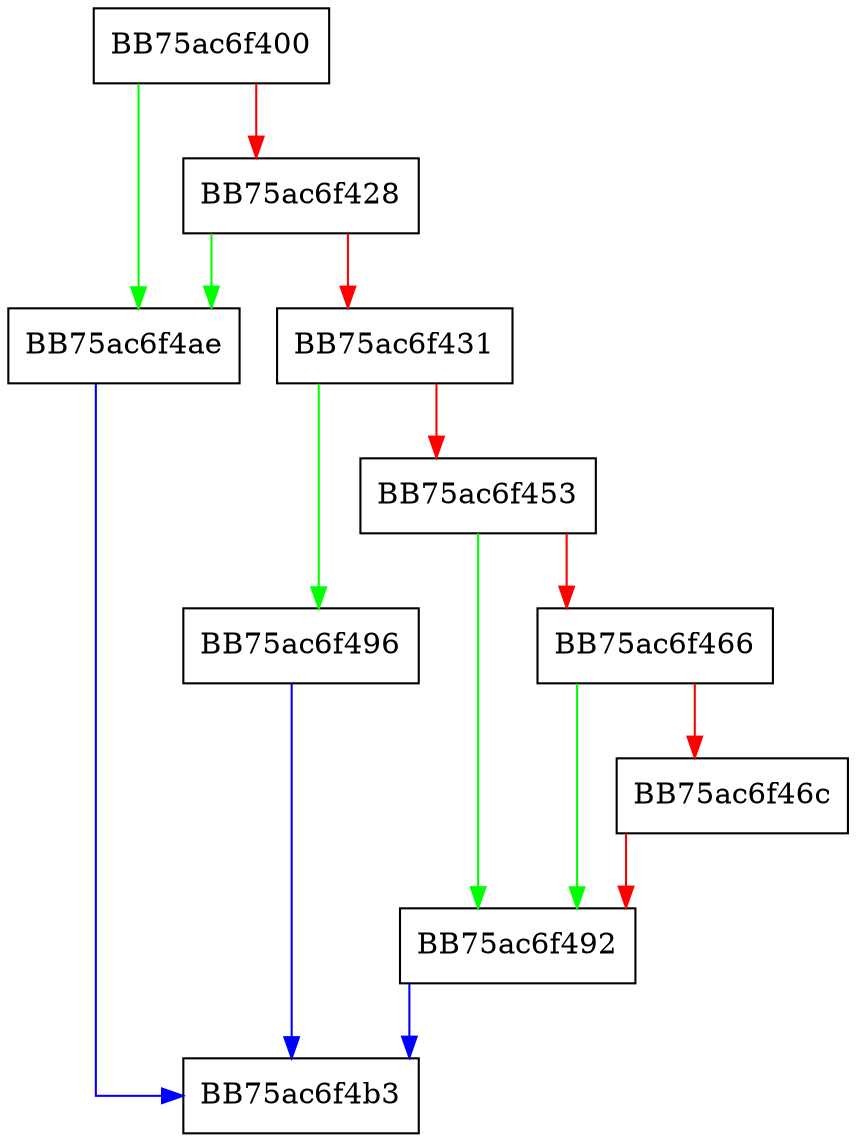 digraph FindNext {
  node [shape="box"];
  graph [splines=ortho];
  BB75ac6f400 -> BB75ac6f4ae [color="green"];
  BB75ac6f400 -> BB75ac6f428 [color="red"];
  BB75ac6f428 -> BB75ac6f4ae [color="green"];
  BB75ac6f428 -> BB75ac6f431 [color="red"];
  BB75ac6f431 -> BB75ac6f496 [color="green"];
  BB75ac6f431 -> BB75ac6f453 [color="red"];
  BB75ac6f453 -> BB75ac6f492 [color="green"];
  BB75ac6f453 -> BB75ac6f466 [color="red"];
  BB75ac6f466 -> BB75ac6f492 [color="green"];
  BB75ac6f466 -> BB75ac6f46c [color="red"];
  BB75ac6f46c -> BB75ac6f492 [color="red"];
  BB75ac6f492 -> BB75ac6f4b3 [color="blue"];
  BB75ac6f496 -> BB75ac6f4b3 [color="blue"];
  BB75ac6f4ae -> BB75ac6f4b3 [color="blue"];
}